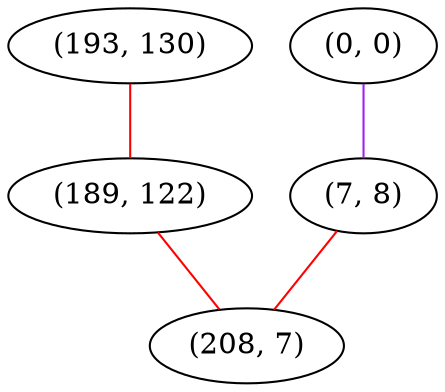 graph "" {
"(193, 130)";
"(189, 122)";
"(0, 0)";
"(7, 8)";
"(208, 7)";
"(193, 130)" -- "(189, 122)"  [color=red, key=0, weight=1];
"(189, 122)" -- "(208, 7)"  [color=red, key=0, weight=1];
"(0, 0)" -- "(7, 8)"  [color=purple, key=0, weight=4];
"(7, 8)" -- "(208, 7)"  [color=red, key=0, weight=1];
}
